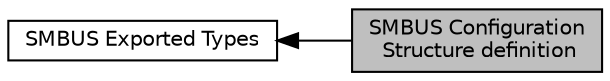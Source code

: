 digraph "SMBUS Configuration Structure definition"
{
  edge [fontname="Helvetica",fontsize="10",labelfontname="Helvetica",labelfontsize="10"];
  node [fontname="Helvetica",fontsize="10",shape=record];
  rankdir=LR;
  Node0 [label="SMBUS Configuration\l Structure definition",height=0.2,width=0.4,color="black", fillcolor="grey75", style="filled", fontcolor="black"];
  Node1 [label="SMBUS Exported Types",height=0.2,width=0.4,color="black", fillcolor="white", style="filled",URL="$group___s_m_b_u_s___exported___types.html"];
  Node1->Node0 [shape=plaintext, dir="back", style="solid"];
}

